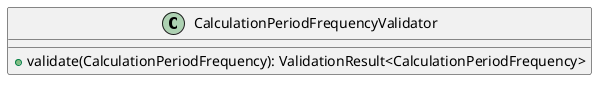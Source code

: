 @startuml

    class CalculationPeriodFrequencyValidator [[CalculationPeriodFrequencyValidator.html]] {
        +validate(CalculationPeriodFrequency): ValidationResult<CalculationPeriodFrequency>
    }

@enduml

